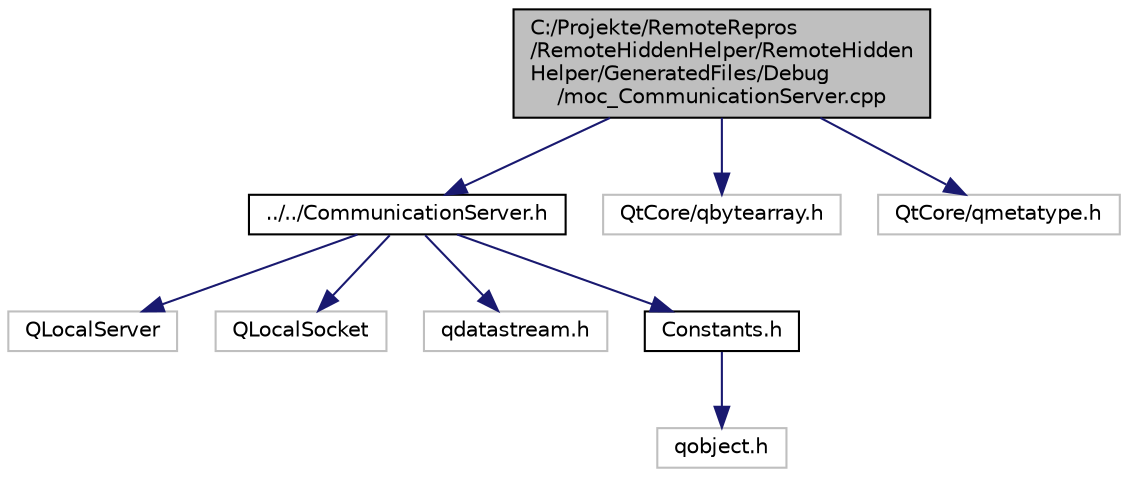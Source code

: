 digraph "C:/Projekte/RemoteRepros/RemoteHiddenHelper/RemoteHiddenHelper/GeneratedFiles/Debug/moc_CommunicationServer.cpp"
{
  edge [fontname="Helvetica",fontsize="10",labelfontname="Helvetica",labelfontsize="10"];
  node [fontname="Helvetica",fontsize="10",shape=record];
  Node0 [label="C:/Projekte/RemoteRepros\l/RemoteHiddenHelper/RemoteHidden\lHelper/GeneratedFiles/Debug\l/moc_CommunicationServer.cpp",height=0.2,width=0.4,color="black", fillcolor="grey75", style="filled", fontcolor="black"];
  Node0 -> Node1 [color="midnightblue",fontsize="10",style="solid"];
  Node1 [label="../../CommunicationServer.h",height=0.2,width=0.4,color="black", fillcolor="white", style="filled",URL="$_communication_server_8h.html"];
  Node1 -> Node2 [color="midnightblue",fontsize="10",style="solid"];
  Node2 [label="QLocalServer",height=0.2,width=0.4,color="grey75", fillcolor="white", style="filled"];
  Node1 -> Node3 [color="midnightblue",fontsize="10",style="solid"];
  Node3 [label="QLocalSocket",height=0.2,width=0.4,color="grey75", fillcolor="white", style="filled"];
  Node1 -> Node4 [color="midnightblue",fontsize="10",style="solid"];
  Node4 [label="qdatastream.h",height=0.2,width=0.4,color="grey75", fillcolor="white", style="filled"];
  Node1 -> Node5 [color="midnightblue",fontsize="10",style="solid"];
  Node5 [label="Constants.h",height=0.2,width=0.4,color="black", fillcolor="white", style="filled",URL="$_constants_8h.html"];
  Node5 -> Node6 [color="midnightblue",fontsize="10",style="solid"];
  Node6 [label="qobject.h",height=0.2,width=0.4,color="grey75", fillcolor="white", style="filled"];
  Node0 -> Node7 [color="midnightblue",fontsize="10",style="solid"];
  Node7 [label="QtCore/qbytearray.h",height=0.2,width=0.4,color="grey75", fillcolor="white", style="filled"];
  Node0 -> Node8 [color="midnightblue",fontsize="10",style="solid"];
  Node8 [label="QtCore/qmetatype.h",height=0.2,width=0.4,color="grey75", fillcolor="white", style="filled"];
}
